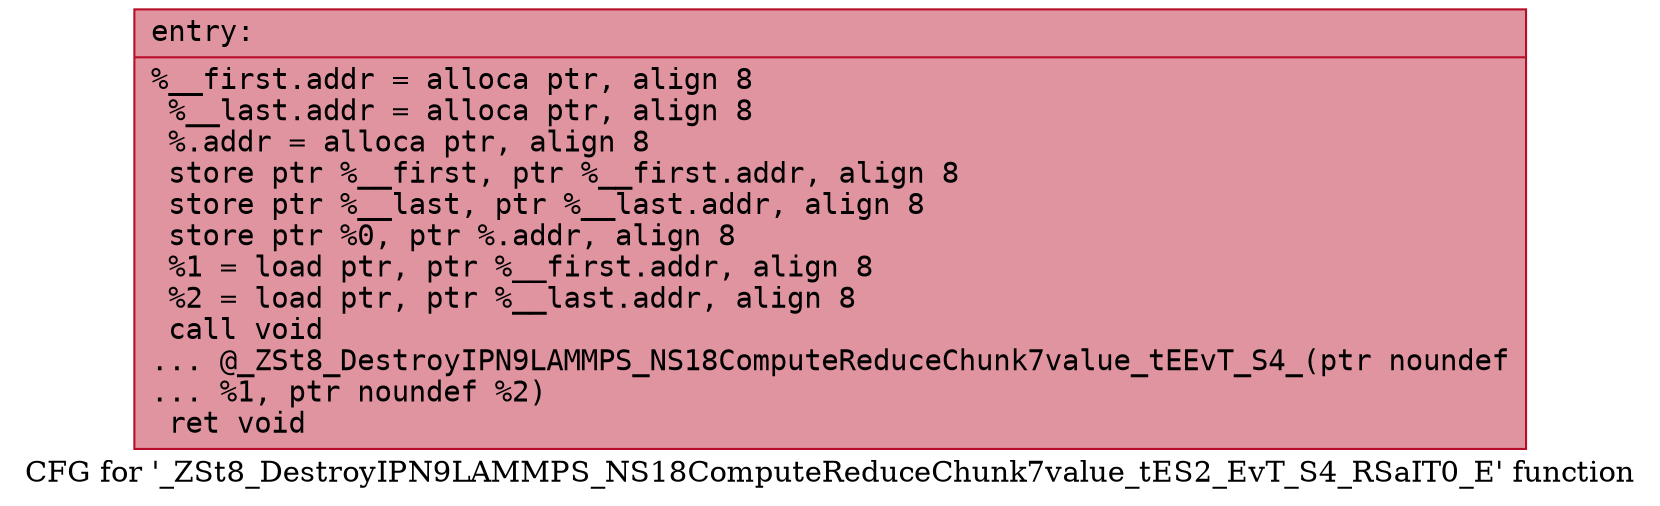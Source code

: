 digraph "CFG for '_ZSt8_DestroyIPN9LAMMPS_NS18ComputeReduceChunk7value_tES2_EvT_S4_RSaIT0_E' function" {
	label="CFG for '_ZSt8_DestroyIPN9LAMMPS_NS18ComputeReduceChunk7value_tES2_EvT_S4_RSaIT0_E' function";

	Node0x562fdb25ab60 [shape=record,color="#b70d28ff", style=filled, fillcolor="#b70d2870" fontname="Courier",label="{entry:\l|  %__first.addr = alloca ptr, align 8\l  %__last.addr = alloca ptr, align 8\l  %.addr = alloca ptr, align 8\l  store ptr %__first, ptr %__first.addr, align 8\l  store ptr %__last, ptr %__last.addr, align 8\l  store ptr %0, ptr %.addr, align 8\l  %1 = load ptr, ptr %__first.addr, align 8\l  %2 = load ptr, ptr %__last.addr, align 8\l  call void\l... @_ZSt8_DestroyIPN9LAMMPS_NS18ComputeReduceChunk7value_tEEvT_S4_(ptr noundef\l... %1, ptr noundef %2)\l  ret void\l}"];
}
